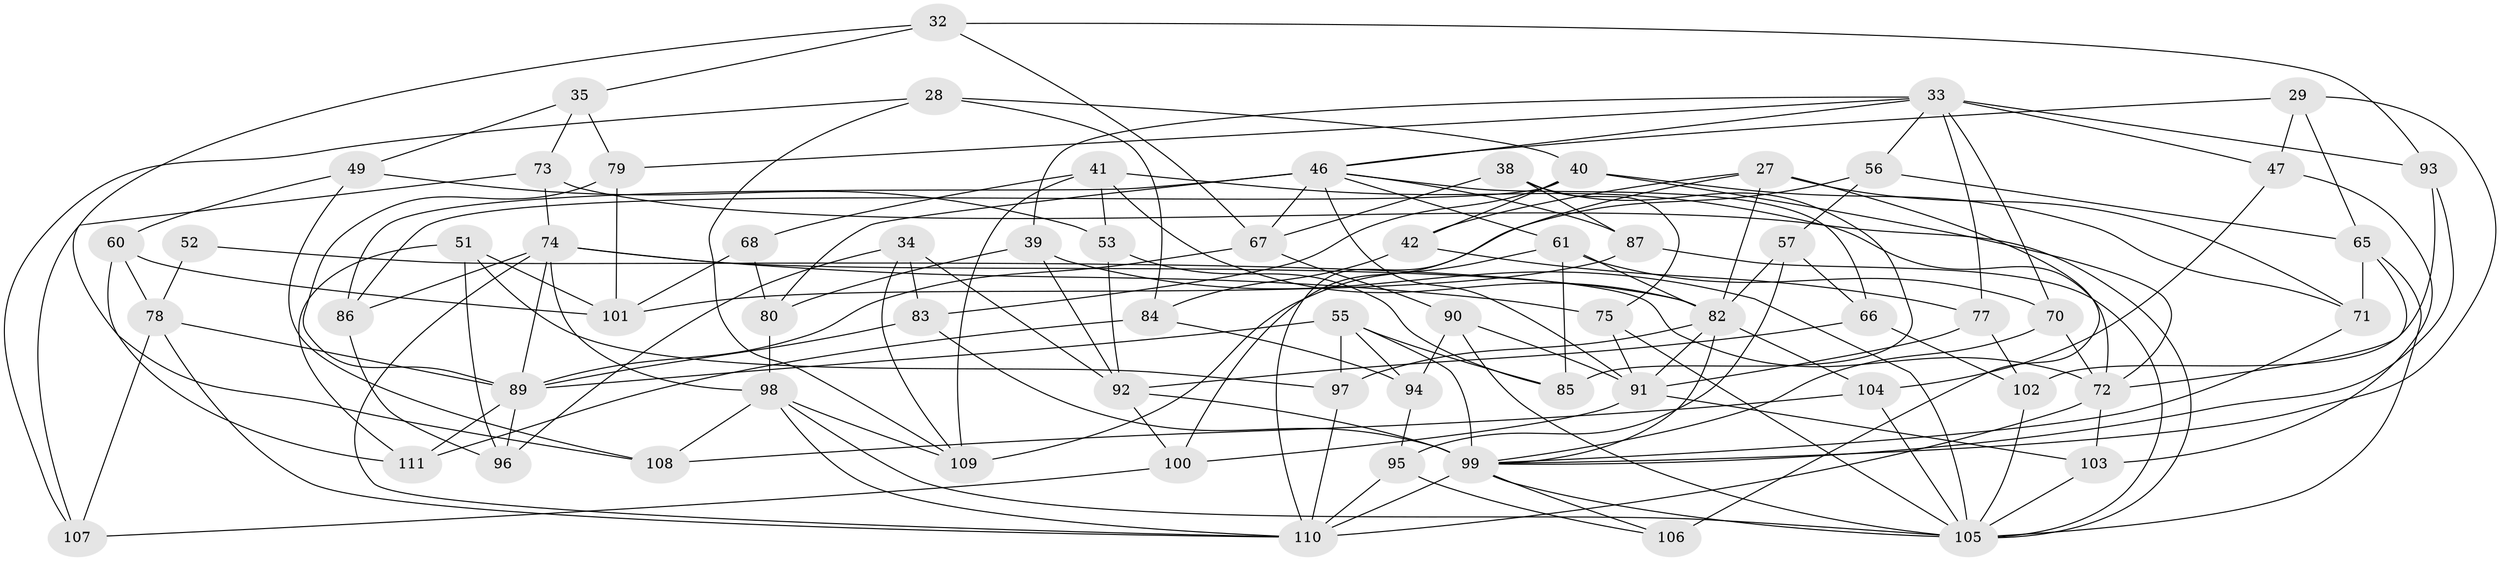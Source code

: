 // original degree distribution, {4: 1.0}
// Generated by graph-tools (version 1.1) at 2025/03/03/04/25 22:03:19]
// undirected, 66 vertices, 160 edges
graph export_dot {
graph [start="1"]
  node [color=gray90,style=filled];
  27 [super="+16"];
  28;
  29;
  32;
  33 [super="+8+20"];
  34;
  35;
  38;
  39;
  40 [super="+26"];
  41 [super="+5"];
  42;
  46 [super="+7+44+25"];
  47;
  49;
  51;
  52;
  53;
  55 [super="+37"];
  56;
  57;
  60;
  61 [super="+30"];
  65 [super="+59"];
  66;
  67 [super="+50"];
  68;
  70;
  71;
  72 [super="+17+43"];
  73;
  74 [super="+64"];
  75;
  77;
  78 [super="+48"];
  79;
  80;
  82 [super="+13+22+81"];
  83;
  84;
  85;
  86;
  87;
  89 [super="+10+45+76"];
  90 [super="+58"];
  91 [super="+88"];
  92 [super="+21"];
  93;
  94;
  95;
  96;
  97;
  98 [super="+3+19"];
  99 [super="+14+54"];
  100;
  101 [super="+62"];
  102;
  103;
  104;
  105 [super="+4+69+23"];
  106;
  107;
  108;
  109 [super="+24"];
  110 [super="+2+15"];
  111;
  27 -- 71;
  27 -- 106 [weight=2];
  27 -- 42;
  27 -- 110;
  27 -- 82;
  28 -- 84;
  28 -- 107;
  28 -- 109;
  28 -- 40;
  29 -- 65;
  29 -- 46;
  29 -- 47;
  29 -- 99;
  32 -- 108;
  32 -- 93;
  32 -- 35;
  32 -- 67;
  33 -- 70;
  33 -- 56;
  33 -- 39;
  33 -- 93;
  33 -- 79;
  33 -- 77;
  33 -- 47;
  33 -- 46;
  34 -- 92;
  34 -- 83;
  34 -- 109;
  34 -- 96;
  35 -- 49;
  35 -- 73;
  35 -- 79;
  38 -- 85;
  38 -- 75;
  38 -- 87;
  38 -- 67;
  39 -- 80;
  39 -- 105;
  39 -- 92;
  40 -- 42;
  40 -- 71;
  40 -- 86;
  40 -- 72;
  40 -- 83;
  41 -- 53;
  41 -- 72;
  41 -- 109 [weight=2];
  41 -- 68;
  41 -- 82;
  42 -- 84;
  42 -- 77;
  46 -- 67;
  46 -- 66;
  46 -- 86;
  46 -- 80;
  46 -- 61;
  46 -- 91 [weight=2];
  46 -- 87;
  47 -- 104;
  47 -- 103;
  49 -- 53;
  49 -- 108;
  49 -- 60;
  51 -- 111;
  51 -- 96;
  51 -- 97;
  51 -- 101;
  52 -- 78 [weight=2];
  52 -- 72 [weight=2];
  53 -- 85;
  53 -- 92;
  55 -- 94;
  55 -- 89;
  55 -- 99 [weight=2];
  55 -- 97;
  55 -- 85;
  56 -- 100;
  56 -- 57;
  56 -- 65;
  57 -- 66;
  57 -- 95;
  57 -- 82;
  60 -- 111;
  60 -- 78;
  60 -- 101;
  61 -- 70;
  61 -- 109;
  61 -- 82 [weight=2];
  61 -- 85;
  65 -- 105 [weight=2];
  65 -- 72;
  65 -- 71;
  66 -- 92;
  66 -- 102;
  67 -- 90;
  67 -- 89 [weight=2];
  68 -- 101 [weight=2];
  68 -- 80;
  70 -- 99;
  70 -- 72;
  71 -- 99;
  72 -- 103;
  72 -- 110;
  73 -- 107;
  73 -- 105;
  73 -- 74;
  74 -- 110;
  74 -- 89 [weight=2];
  74 -- 82 [weight=2];
  74 -- 98 [weight=2];
  74 -- 86;
  74 -- 75;
  75 -- 105;
  75 -- 91;
  77 -- 102;
  77 -- 91;
  78 -- 107;
  78 -- 110;
  78 -- 89;
  79 -- 101;
  79 -- 89;
  80 -- 98;
  82 -- 97;
  82 -- 99;
  82 -- 104;
  82 -- 91 [weight=2];
  83 -- 99;
  83 -- 89;
  84 -- 94;
  84 -- 111;
  86 -- 96;
  87 -- 101;
  87 -- 105;
  89 -- 96;
  89 -- 111;
  90 -- 94;
  90 -- 105 [weight=2];
  90 -- 91 [weight=2];
  91 -- 100;
  91 -- 103;
  92 -- 100;
  92 -- 99;
  93 -- 102;
  93 -- 99;
  94 -- 95;
  95 -- 106;
  95 -- 110;
  97 -- 110;
  98 -- 105 [weight=2];
  98 -- 108;
  98 -- 110;
  98 -- 109;
  99 -- 110;
  99 -- 105;
  99 -- 106;
  100 -- 107;
  102 -- 105;
  103 -- 105;
  104 -- 108;
  104 -- 105;
}
